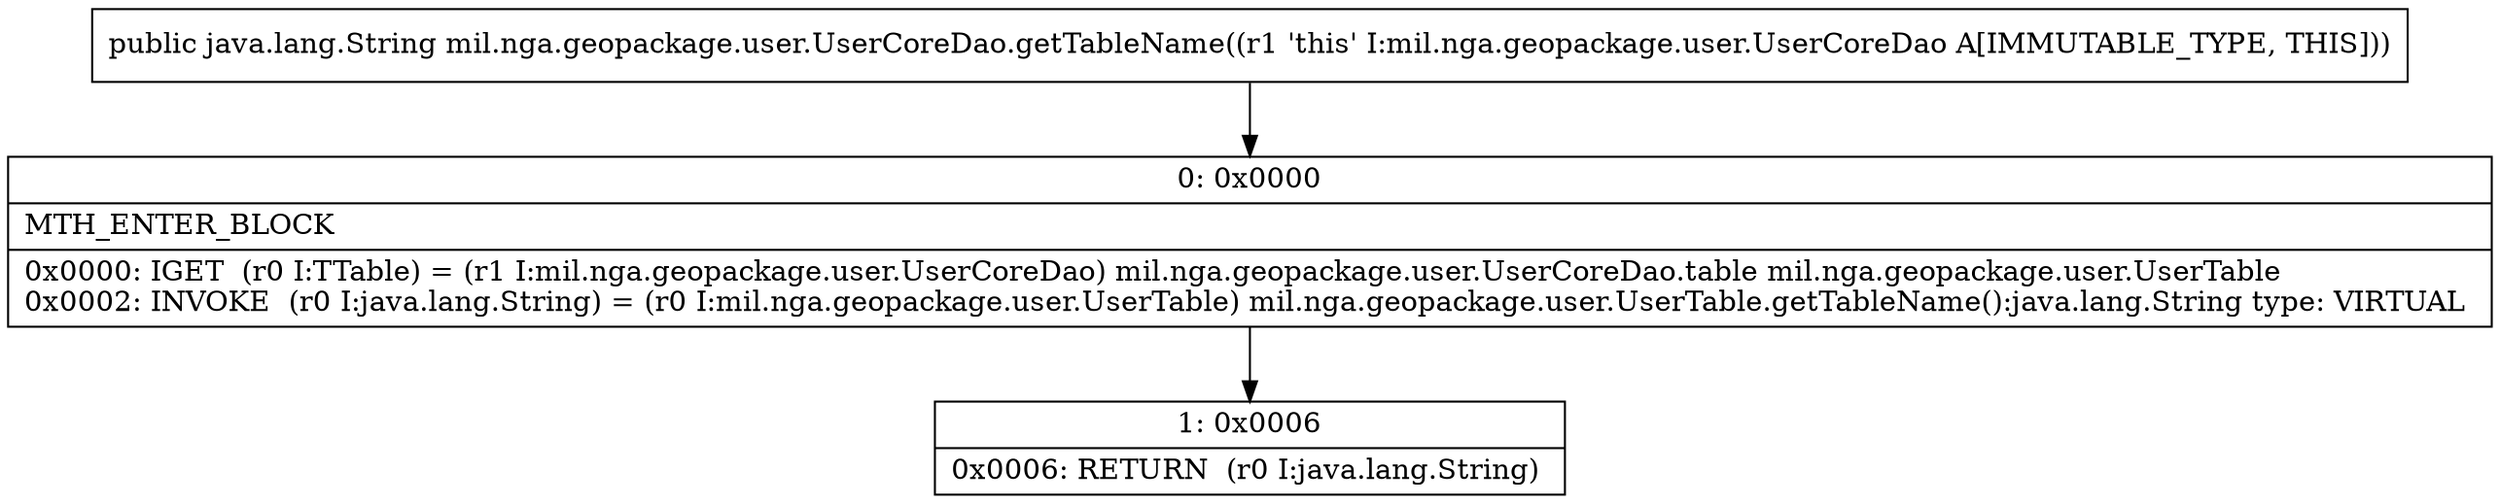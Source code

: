 digraph "CFG formil.nga.geopackage.user.UserCoreDao.getTableName()Ljava\/lang\/String;" {
Node_0 [shape=record,label="{0\:\ 0x0000|MTH_ENTER_BLOCK\l|0x0000: IGET  (r0 I:TTable) = (r1 I:mil.nga.geopackage.user.UserCoreDao) mil.nga.geopackage.user.UserCoreDao.table mil.nga.geopackage.user.UserTable \l0x0002: INVOKE  (r0 I:java.lang.String) = (r0 I:mil.nga.geopackage.user.UserTable) mil.nga.geopackage.user.UserTable.getTableName():java.lang.String type: VIRTUAL \l}"];
Node_1 [shape=record,label="{1\:\ 0x0006|0x0006: RETURN  (r0 I:java.lang.String) \l}"];
MethodNode[shape=record,label="{public java.lang.String mil.nga.geopackage.user.UserCoreDao.getTableName((r1 'this' I:mil.nga.geopackage.user.UserCoreDao A[IMMUTABLE_TYPE, THIS])) }"];
MethodNode -> Node_0;
Node_0 -> Node_1;
}

